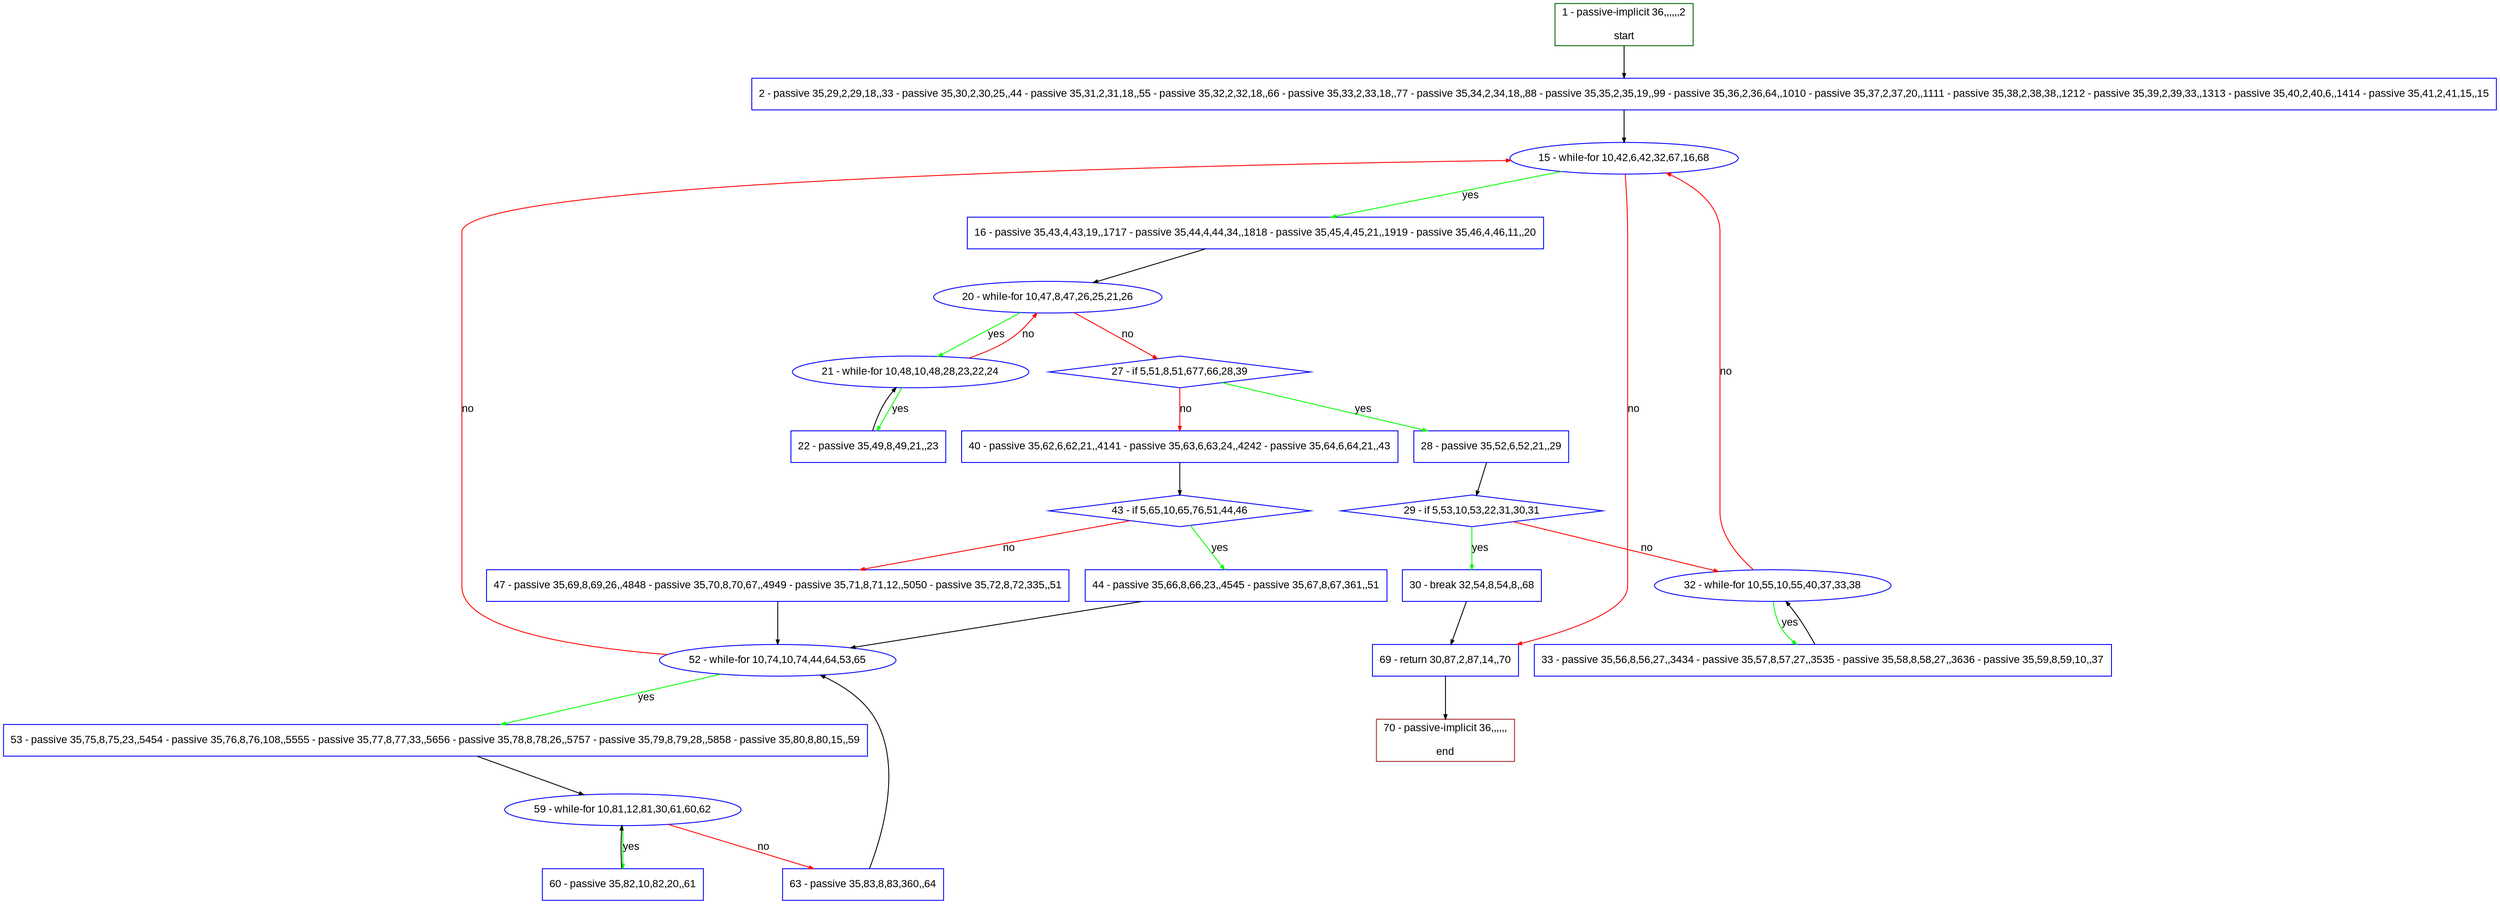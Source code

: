 digraph "" {
  graph [pack="true", label="", fontsize="12", packmode="clust", fontname="Arial", fillcolor="#FFFFCC", bgcolor="white", style="rounded,filled", compound="true"];
  node [node_initialized="no", label="", color="grey", fontsize="12", fillcolor="white", fontname="Arial", style="filled", shape="rectangle", compound="true", fixedsize="false"];
  edge [fontcolor="black", arrowhead="normal", arrowtail="none", arrowsize="0.5", ltail="", label="", color="black", fontsize="12", lhead="", fontname="Arial", dir="forward", compound="true"];
  __N1 [label="2 - passive 35,29,2,29,18,,33 - passive 35,30,2,30,25,,44 - passive 35,31,2,31,18,,55 - passive 35,32,2,32,18,,66 - passive 35,33,2,33,18,,77 - passive 35,34,2,34,18,,88 - passive 35,35,2,35,19,,99 - passive 35,36,2,36,64,,1010 - passive 35,37,2,37,20,,1111 - passive 35,38,2,38,38,,1212 - passive 35,39,2,39,33,,1313 - passive 35,40,2,40,6,,1414 - passive 35,41,2,41,15,,15", color="#0000ff", fillcolor="#ffffff", style="filled", shape="box"];
  __N2 [label="1 - passive-implicit 36,,,,,,2\n\nstart", color="#006400", fillcolor="#ffffff", style="filled", shape="box"];
  __N3 [label="15 - while-for 10,42,6,42,32,67,16,68", color="#0000ff", fillcolor="#ffffff", style="filled", shape="oval"];
  __N4 [label="16 - passive 35,43,4,43,19,,1717 - passive 35,44,4,44,34,,1818 - passive 35,45,4,45,21,,1919 - passive 35,46,4,46,11,,20", color="#0000ff", fillcolor="#ffffff", style="filled", shape="box"];
  __N5 [label="69 - return 30,87,2,87,14,,70", color="#0000ff", fillcolor="#ffffff", style="filled", shape="box"];
  __N6 [label="20 - while-for 10,47,8,47,26,25,21,26", color="#0000ff", fillcolor="#ffffff", style="filled", shape="oval"];
  __N7 [label="21 - while-for 10,48,10,48,28,23,22,24", color="#0000ff", fillcolor="#ffffff", style="filled", shape="oval"];
  __N8 [label="27 - if 5,51,8,51,677,66,28,39", color="#0000ff", fillcolor="#ffffff", style="filled", shape="diamond"];
  __N9 [label="22 - passive 35,49,8,49,21,,23", color="#0000ff", fillcolor="#ffffff", style="filled", shape="box"];
  __N10 [label="28 - passive 35,52,6,52,21,,29", color="#0000ff", fillcolor="#ffffff", style="filled", shape="box"];
  __N11 [label="40 - passive 35,62,6,62,21,,4141 - passive 35,63,6,63,24,,4242 - passive 35,64,6,64,21,,43", color="#0000ff", fillcolor="#ffffff", style="filled", shape="box"];
  __N12 [label="29 - if 5,53,10,53,22,31,30,31", color="#0000ff", fillcolor="#ffffff", style="filled", shape="diamond"];
  __N13 [label="30 - break 32,54,8,54,8,,68", color="#0000ff", fillcolor="#ffffff", style="filled", shape="box"];
  __N14 [label="32 - while-for 10,55,10,55,40,37,33,38", color="#0000ff", fillcolor="#ffffff", style="filled", shape="oval"];
  __N15 [label="33 - passive 35,56,8,56,27,,3434 - passive 35,57,8,57,27,,3535 - passive 35,58,8,58,27,,3636 - passive 35,59,8,59,10,,37", color="#0000ff", fillcolor="#ffffff", style="filled", shape="box"];
  __N16 [label="43 - if 5,65,10,65,76,51,44,46", color="#0000ff", fillcolor="#ffffff", style="filled", shape="diamond"];
  __N17 [label="44 - passive 35,66,8,66,23,,4545 - passive 35,67,8,67,361,,51", color="#0000ff", fillcolor="#ffffff", style="filled", shape="box"];
  __N18 [label="47 - passive 35,69,8,69,26,,4848 - passive 35,70,8,70,67,,4949 - passive 35,71,8,71,12,,5050 - passive 35,72,8,72,335,,51", color="#0000ff", fillcolor="#ffffff", style="filled", shape="box"];
  __N19 [label="52 - while-for 10,74,10,74,44,64,53,65", color="#0000ff", fillcolor="#ffffff", style="filled", shape="oval"];
  __N20 [label="53 - passive 35,75,8,75,23,,5454 - passive 35,76,8,76,108,,5555 - passive 35,77,8,77,33,,5656 - passive 35,78,8,78,26,,5757 - passive 35,79,8,79,28,,5858 - passive 35,80,8,80,15,,59", color="#0000ff", fillcolor="#ffffff", style="filled", shape="box"];
  __N21 [label="59 - while-for 10,81,12,81,30,61,60,62", color="#0000ff", fillcolor="#ffffff", style="filled", shape="oval"];
  __N22 [label="60 - passive 35,82,10,82,20,,61", color="#0000ff", fillcolor="#ffffff", style="filled", shape="box"];
  __N23 [label="63 - passive 35,83,8,83,360,,64", color="#0000ff", fillcolor="#ffffff", style="filled", shape="box"];
  __N24 [label="70 - passive-implicit 36,,,,,,\n\nend", color="#a52a2a", fillcolor="#ffffff", style="filled", shape="box"];
  __N2 -> __N1 [arrowhead="normal", arrowtail="none", color="#000000", label="", dir="forward"];
  __N1 -> __N3 [arrowhead="normal", arrowtail="none", color="#000000", label="", dir="forward"];
  __N3 -> __N4 [arrowhead="normal", arrowtail="none", color="#00ff00", label="yes", dir="forward"];
  __N3 -> __N5 [arrowhead="normal", arrowtail="none", color="#ff0000", label="no", dir="forward"];
  __N4 -> __N6 [arrowhead="normal", arrowtail="none", color="#000000", label="", dir="forward"];
  __N6 -> __N7 [arrowhead="normal", arrowtail="none", color="#00ff00", label="yes", dir="forward"];
  __N7 -> __N6 [arrowhead="normal", arrowtail="none", color="#ff0000", label="no", dir="forward"];
  __N6 -> __N8 [arrowhead="normal", arrowtail="none", color="#ff0000", label="no", dir="forward"];
  __N7 -> __N9 [arrowhead="normal", arrowtail="none", color="#00ff00", label="yes", dir="forward"];
  __N9 -> __N7 [arrowhead="normal", arrowtail="none", color="#000000", label="", dir="forward"];
  __N8 -> __N10 [arrowhead="normal", arrowtail="none", color="#00ff00", label="yes", dir="forward"];
  __N8 -> __N11 [arrowhead="normal", arrowtail="none", color="#ff0000", label="no", dir="forward"];
  __N10 -> __N12 [arrowhead="normal", arrowtail="none", color="#000000", label="", dir="forward"];
  __N12 -> __N13 [arrowhead="normal", arrowtail="none", color="#00ff00", label="yes", dir="forward"];
  __N12 -> __N14 [arrowhead="normal", arrowtail="none", color="#ff0000", label="no", dir="forward"];
  __N13 -> __N5 [arrowhead="normal", arrowtail="none", color="#000000", label="", dir="forward"];
  __N14 -> __N3 [arrowhead="normal", arrowtail="none", color="#ff0000", label="no", dir="forward"];
  __N14 -> __N15 [arrowhead="normal", arrowtail="none", color="#00ff00", label="yes", dir="forward"];
  __N15 -> __N14 [arrowhead="normal", arrowtail="none", color="#000000", label="", dir="forward"];
  __N11 -> __N16 [arrowhead="normal", arrowtail="none", color="#000000", label="", dir="forward"];
  __N16 -> __N17 [arrowhead="normal", arrowtail="none", color="#00ff00", label="yes", dir="forward"];
  __N16 -> __N18 [arrowhead="normal", arrowtail="none", color="#ff0000", label="no", dir="forward"];
  __N17 -> __N19 [arrowhead="normal", arrowtail="none", color="#000000", label="", dir="forward"];
  __N18 -> __N19 [arrowhead="normal", arrowtail="none", color="#000000", label="", dir="forward"];
  __N19 -> __N3 [arrowhead="normal", arrowtail="none", color="#ff0000", label="no", dir="forward"];
  __N19 -> __N20 [arrowhead="normal", arrowtail="none", color="#00ff00", label="yes", dir="forward"];
  __N20 -> __N21 [arrowhead="normal", arrowtail="none", color="#000000", label="", dir="forward"];
  __N21 -> __N22 [arrowhead="normal", arrowtail="none", color="#00ff00", label="yes", dir="forward"];
  __N22 -> __N21 [arrowhead="normal", arrowtail="none", color="#000000", label="", dir="forward"];
  __N21 -> __N23 [arrowhead="normal", arrowtail="none", color="#ff0000", label="no", dir="forward"];
  __N23 -> __N19 [arrowhead="normal", arrowtail="none", color="#000000", label="", dir="forward"];
  __N5 -> __N24 [arrowhead="normal", arrowtail="none", color="#000000", label="", dir="forward"];
}
